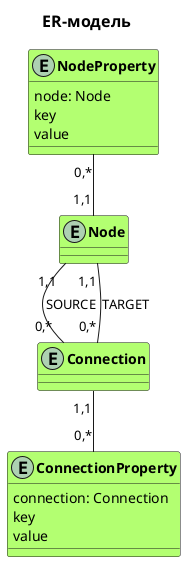 @startuml
title
  <font size=16 color=black><b>ER-модель
end title

entity "<b>Node" as Node #B3FF71

entity "<b>NodeProperty" as NodeProperty #B3FF71 {
    node: Node
    key
    value
}

entity "<b>Connection" as Connection #B3FF71

entity "<b>ConnectionProperty" as ConnectionProperty #B3FF71 {
    connection: Connection
    key
    value
}

NodeProperty "0,*" -- "1,1" Node
Connection "1,1" -- "0,*" ConnectionProperty

Node "1,1" -- "0,*" Connection : SOURCE
Node "1,1" -- "0,*" Connection : TARGET

@enduml

'@startuml
'allow_mixing
'title
'  <font size=16 color=black>ER-модель
'end title
'
'right header
'<font color=fff size=16>Павлов топ препод
'end header
'
'package AccessPolicy {
'    entity "<b>RequestValidator " as RequestValidator #FFCF58{
'
'    }
'
'    entity "<b>Role " as Role #FFCF58{
'        name: Enum
'    }
'
'    entity "<b>GraphOperator " as GraphOperator #FFCF58{
'
'    }
'
'    object "User" as UserRole #white
'    object "ProUser" as ProUserRole #white
'}
'
'package CytrusAPI <<Frame>> {
'    entity "<b>Request" as Request #fbff5c{
'        sender: User.Id
'        __
'        id: Int
'        __
'        date: Date
'        __
'        options: RequestOptions
'    }
'
'    entity "<b>Request.options" as RequestOptions #fbff5c{
'        depth: Int
'        __
'        query: String
'        __
'        APIkey: String
'        __
'        data: String
'        __
'        answerFormat: answerFormat
'    }
'
'    entity "<b>answerFormat" as answerFormat #fbff5c{
'        name: Enum
'    }
'
'    object XML #white
'    object JSON #white
'    Request --> RequestOptions
'    RequestOptions --> answerFormat
'    answerFormat  <.r. XML : instanceOf
'    answerFormat <.l. JSON : instanceOf
'
'    entity "<b>Response" as Response #fbff5c{
'            date: Date
'            __
'            receiver: User.Id
'            __
'            error: Error.Id
'    }
'}
'
'package CytrusCore <<Database>> {
'      entity "<b>Node" as Node #B3FF71 {
'            name: String
'            __
'            type: String
'        }
'
'        entity "<b>Connection" as Connection #B3FF71  {
'            node1: Node
'            __
'            node2: Node
'            __
'            type: String
'        }
'
'        entity "<b>Graph" as Graph #B3FF71 {
'            connection: Connection[]
'            __
'            node: Node[]
'        }
'}
'
'package UTA_API <<Cloud>> {
'    entity "<b>UTA" as Uta #fabbff {
'
'    }
'
'    entity "<b>UTA.request " as UtaRequest #fabbff{
'        data: String
'    }
'
'    entity "<b>UTA.response " as UtaResponse #fabbff {
'        data: JSON
'    }
'}
'
'
'
'    entity "<b>User" as User #eeeeff {
'        id: Int
'       __
'        APIkey: String
'    }
'     note right #ebac0c
'     <b> user.id - номер сесии
'     end note
'
'
'    Node "<font color=blue>2,2" -- "<font color=blue>0,*" Connection #367500
'    Node "<font color=blue>0,*" -- "<font color=blue>1,1" Graph #367500
'    Connection "<font color=blue>0,*" -- "<font color=blue>1,1" Graph #367500
'
'    User "<font color=blue>1,1" -r- "<font color=blue>0,*" Response #b01dac : "   "
'    User "<font color=blue>1,1" -r- "<font color=blue>0,*" Request #b01dac : "          "
'
'    Role <-- RequestValidator #C58C00
'    Role <.r. UserRole : instanceOf
'    Role <.. ProUserRole : instanceOf
'
'    Graph "<font color=blue>1,1" --- "<font color=blue>0,*" GraphOperator
'    GraphOperator "<font color=blue>0,*" -- "<font color=blue>1,1" RequestValidator #C58C00
'
'    Uta "<font color=blue>1,1" -- "<font color=blue>0,*" UtaRequest #A719AC
'    Uta "<font color=blue>1,1" -r- "<font color=blue>0,*" UtaResponse #A719AC : "             "
'
'    RequestValidator "<font color=blue>1,1" - "<font color=blue>0,*" UtaRequest
'    RequestValidator "<font color=blue>1,1" - "<font color=blue>0,*" UtaResponse : "                             "
'
'    RequestValidator "<font color=blue>1,1" ---- "<font color=blue>0,*" Request
'    RequestValidator "<font color=blue>1,1" --- "<font color=blue>0,*" Response
'@enduml